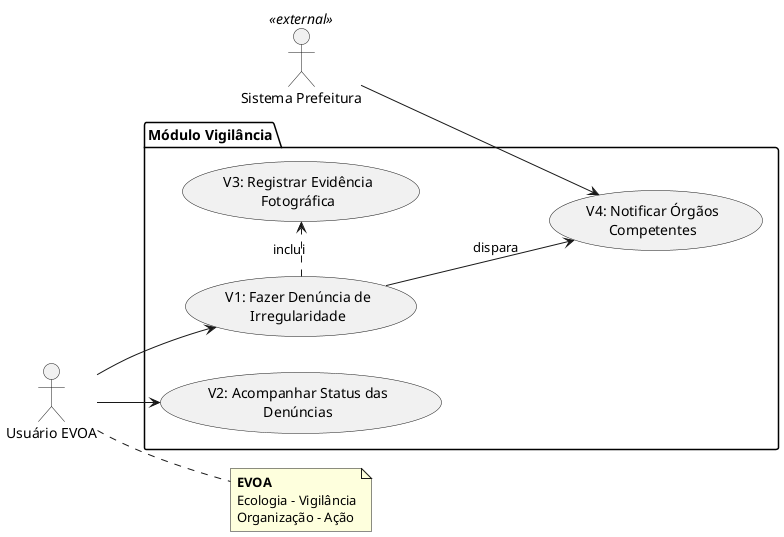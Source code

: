 @startuml casos_uso

left to right direction

actor "Usuário EVOA" as usuario
actor "Sistema Prefeitura" as prefeitura <<external>>

package "Módulo Vigilância" as vigilancia {
  usecase "V1: Fazer Denúncia de\nIrregularidade" as UC4
  usecase "V2: Acompanhar Status das\nDenúncias" as UC5
  usecase "V3: Registrar Evidência\nFotográfica" as UC6
  usecase "V4: Notificar Órgãos\nCompetentes" as UC7
}

usuario --> UC4
usuario --> UC5
prefeitura --> UC7
UC4 --> UC7 : dispara
UC4 .> UC6 : inclui

note right of usuario
 <b>EVOA</b>
 Ecologia - Vigilância
 Organização - Ação
end note

@enduml